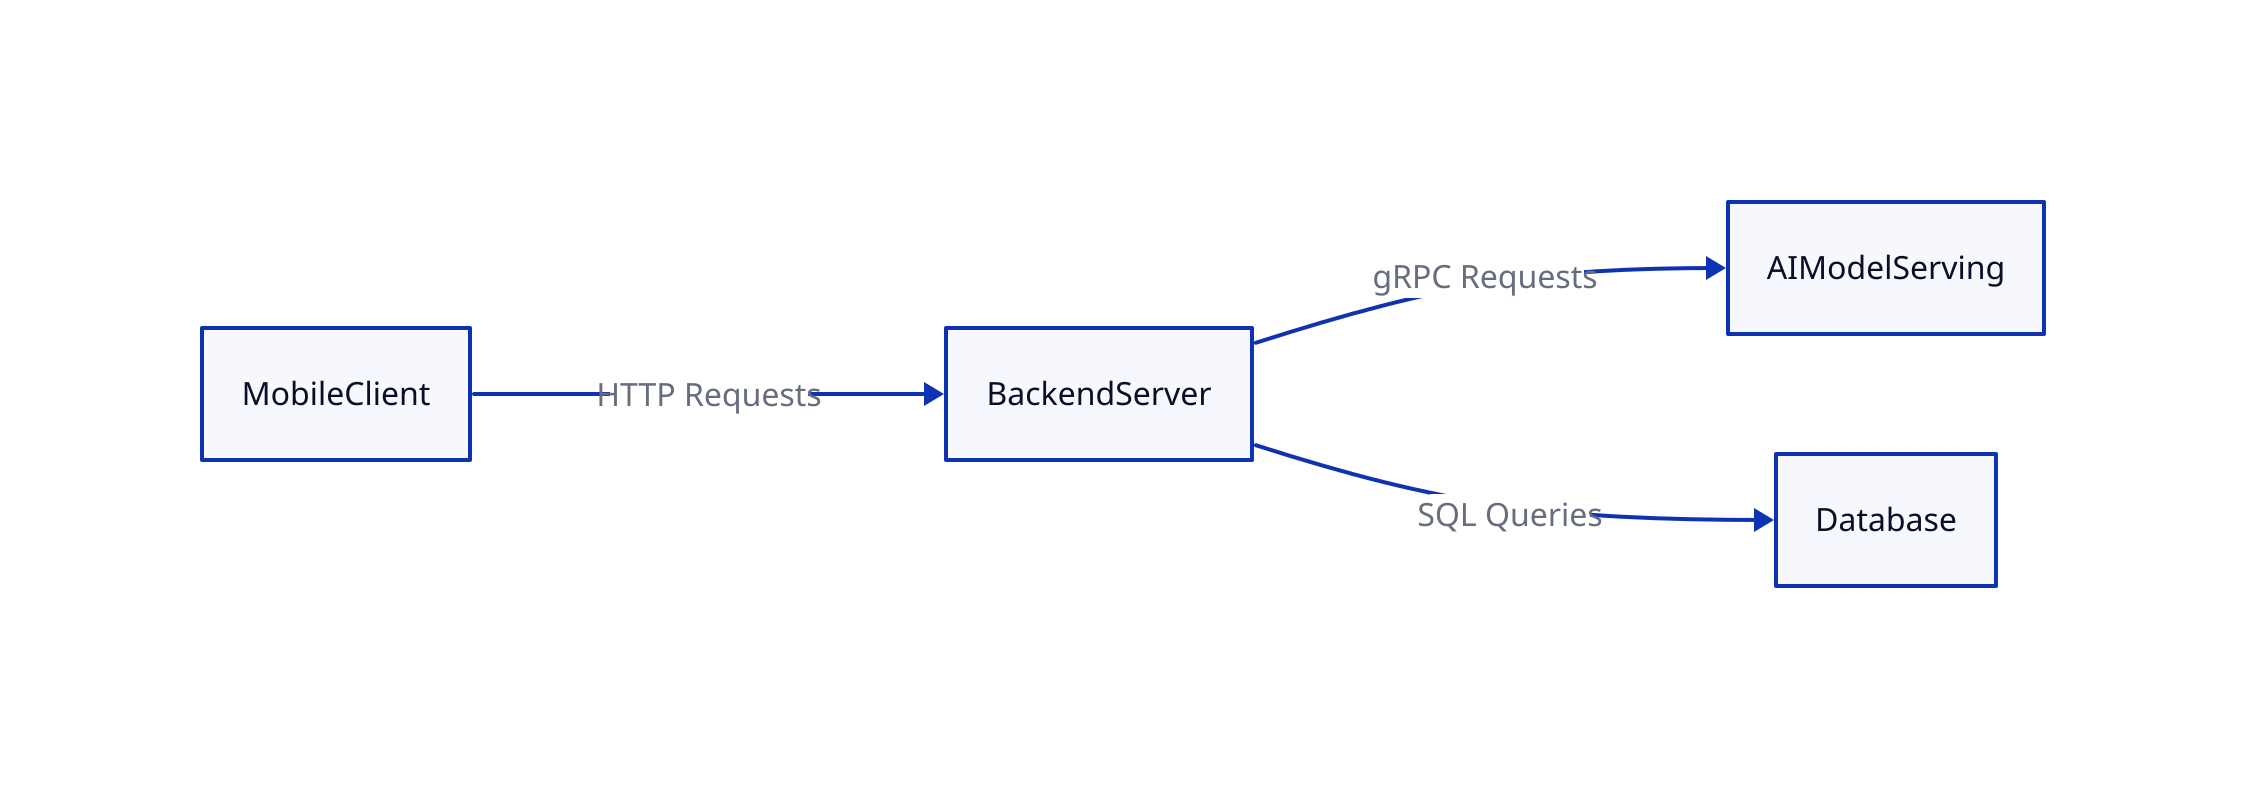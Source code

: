 direction: right

MobileClient -> BackendServer: HTTP Requests
BackendServer -> AIModelServing: gRPC Requests
BackendServer -> Database: SQL Queries

